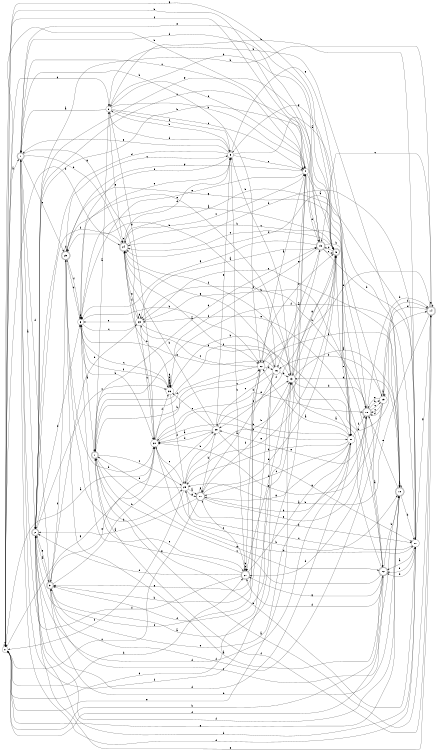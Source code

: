 digraph n24_6 {
__start0 [label="" shape="none"];

rankdir=LR;
size="8,5";

s0 [style="filled", color="black", fillcolor="white" shape="circle", label="0"];
s1 [style="rounded,filled", color="black", fillcolor="white" shape="doublecircle", label="1"];
s2 [style="rounded,filled", color="black", fillcolor="white" shape="doublecircle", label="2"];
s3 [style="rounded,filled", color="black", fillcolor="white" shape="doublecircle", label="3"];
s4 [style="filled", color="black", fillcolor="white" shape="circle", label="4"];
s5 [style="rounded,filled", color="black", fillcolor="white" shape="doublecircle", label="5"];
s6 [style="filled", color="black", fillcolor="white" shape="circle", label="6"];
s7 [style="rounded,filled", color="black", fillcolor="white" shape="doublecircle", label="7"];
s8 [style="filled", color="black", fillcolor="white" shape="circle", label="8"];
s9 [style="filled", color="black", fillcolor="white" shape="circle", label="9"];
s10 [style="rounded,filled", color="black", fillcolor="white" shape="doublecircle", label="10"];
s11 [style="filled", color="black", fillcolor="white" shape="circle", label="11"];
s12 [style="rounded,filled", color="black", fillcolor="white" shape="doublecircle", label="12"];
s13 [style="filled", color="black", fillcolor="white" shape="circle", label="13"];
s14 [style="rounded,filled", color="black", fillcolor="white" shape="doublecircle", label="14"];
s15 [style="rounded,filled", color="black", fillcolor="white" shape="doublecircle", label="15"];
s16 [style="filled", color="black", fillcolor="white" shape="circle", label="16"];
s17 [style="rounded,filled", color="black", fillcolor="white" shape="doublecircle", label="17"];
s18 [style="rounded,filled", color="black", fillcolor="white" shape="doublecircle", label="18"];
s19 [style="filled", color="black", fillcolor="white" shape="circle", label="19"];
s20 [style="filled", color="black", fillcolor="white" shape="circle", label="20"];
s21 [style="filled", color="black", fillcolor="white" shape="circle", label="21"];
s22 [style="filled", color="black", fillcolor="white" shape="circle", label="22"];
s23 [style="filled", color="black", fillcolor="white" shape="circle", label="23"];
s24 [style="rounded,filled", color="black", fillcolor="white" shape="doublecircle", label="24"];
s25 [style="filled", color="black", fillcolor="white" shape="circle", label="25"];
s26 [style="filled", color="black", fillcolor="white" shape="circle", label="26"];
s27 [style="rounded,filled", color="black", fillcolor="white" shape="doublecircle", label="27"];
s28 [style="filled", color="black", fillcolor="white" shape="circle", label="28"];
s29 [style="rounded,filled", color="black", fillcolor="white" shape="doublecircle", label="29"];
s0 -> s1 [label="a"];
s0 -> s24 [label="b"];
s0 -> s0 [label="c"];
s0 -> s8 [label="d"];
s0 -> s13 [label="e"];
s0 -> s4 [label="f"];
s0 -> s20 [label="g"];
s0 -> s27 [label="h"];
s1 -> s2 [label="a"];
s1 -> s24 [label="b"];
s1 -> s29 [label="c"];
s1 -> s11 [label="d"];
s1 -> s5 [label="e"];
s1 -> s13 [label="f"];
s1 -> s20 [label="g"];
s1 -> s22 [label="h"];
s2 -> s3 [label="a"];
s2 -> s11 [label="b"];
s2 -> s26 [label="c"];
s2 -> s21 [label="d"];
s2 -> s14 [label="e"];
s2 -> s6 [label="f"];
s2 -> s5 [label="g"];
s2 -> s15 [label="h"];
s3 -> s4 [label="a"];
s3 -> s28 [label="b"];
s3 -> s10 [label="c"];
s3 -> s1 [label="d"];
s3 -> s20 [label="e"];
s3 -> s29 [label="f"];
s3 -> s2 [label="g"];
s3 -> s10 [label="h"];
s4 -> s5 [label="a"];
s4 -> s0 [label="b"];
s4 -> s1 [label="c"];
s4 -> s15 [label="d"];
s4 -> s6 [label="e"];
s4 -> s3 [label="f"];
s4 -> s29 [label="g"];
s4 -> s0 [label="h"];
s5 -> s6 [label="a"];
s5 -> s8 [label="b"];
s5 -> s24 [label="c"];
s5 -> s15 [label="d"];
s5 -> s21 [label="e"];
s5 -> s28 [label="f"];
s5 -> s0 [label="g"];
s5 -> s13 [label="h"];
s6 -> s7 [label="a"];
s6 -> s20 [label="b"];
s6 -> s23 [label="c"];
s6 -> s29 [label="d"];
s6 -> s9 [label="e"];
s6 -> s26 [label="f"];
s6 -> s6 [label="g"];
s6 -> s22 [label="h"];
s7 -> s8 [label="a"];
s7 -> s11 [label="b"];
s7 -> s25 [label="c"];
s7 -> s15 [label="d"];
s7 -> s27 [label="e"];
s7 -> s21 [label="f"];
s7 -> s12 [label="g"];
s7 -> s22 [label="h"];
s8 -> s1 [label="a"];
s8 -> s4 [label="b"];
s8 -> s4 [label="c"];
s8 -> s9 [label="d"];
s8 -> s4 [label="e"];
s8 -> s9 [label="f"];
s8 -> s24 [label="g"];
s8 -> s11 [label="h"];
s9 -> s10 [label="a"];
s9 -> s27 [label="b"];
s9 -> s4 [label="c"];
s9 -> s2 [label="d"];
s9 -> s1 [label="e"];
s9 -> s6 [label="f"];
s9 -> s19 [label="g"];
s9 -> s8 [label="h"];
s10 -> s10 [label="a"];
s10 -> s11 [label="b"];
s10 -> s23 [label="c"];
s10 -> s13 [label="d"];
s10 -> s18 [label="e"];
s10 -> s2 [label="f"];
s10 -> s0 [label="g"];
s10 -> s8 [label="h"];
s11 -> s12 [label="a"];
s11 -> s24 [label="b"];
s11 -> s25 [label="c"];
s11 -> s24 [label="d"];
s11 -> s12 [label="e"];
s11 -> s26 [label="f"];
s11 -> s14 [label="g"];
s11 -> s12 [label="h"];
s12 -> s13 [label="a"];
s12 -> s0 [label="b"];
s12 -> s7 [label="c"];
s12 -> s27 [label="d"];
s12 -> s23 [label="e"];
s12 -> s0 [label="f"];
s12 -> s27 [label="g"];
s12 -> s10 [label="h"];
s13 -> s10 [label="a"];
s13 -> s14 [label="b"];
s13 -> s9 [label="c"];
s13 -> s18 [label="d"];
s13 -> s4 [label="e"];
s13 -> s24 [label="f"];
s13 -> s5 [label="g"];
s13 -> s27 [label="h"];
s14 -> s7 [label="a"];
s14 -> s2 [label="b"];
s14 -> s15 [label="c"];
s14 -> s22 [label="d"];
s14 -> s19 [label="e"];
s14 -> s7 [label="f"];
s14 -> s14 [label="g"];
s14 -> s25 [label="h"];
s15 -> s16 [label="a"];
s15 -> s21 [label="b"];
s15 -> s2 [label="c"];
s15 -> s1 [label="d"];
s15 -> s5 [label="e"];
s15 -> s7 [label="f"];
s15 -> s6 [label="g"];
s15 -> s11 [label="h"];
s16 -> s17 [label="a"];
s16 -> s29 [label="b"];
s16 -> s28 [label="c"];
s16 -> s0 [label="d"];
s16 -> s6 [label="e"];
s16 -> s2 [label="f"];
s16 -> s24 [label="g"];
s16 -> s13 [label="h"];
s17 -> s2 [label="a"];
s17 -> s18 [label="b"];
s17 -> s0 [label="c"];
s17 -> s5 [label="d"];
s17 -> s18 [label="e"];
s17 -> s13 [label="f"];
s17 -> s17 [label="g"];
s17 -> s28 [label="h"];
s18 -> s12 [label="a"];
s18 -> s19 [label="b"];
s18 -> s19 [label="c"];
s18 -> s27 [label="d"];
s18 -> s28 [label="e"];
s18 -> s23 [label="f"];
s18 -> s9 [label="g"];
s18 -> s14 [label="h"];
s19 -> s19 [label="a"];
s19 -> s16 [label="b"];
s19 -> s18 [label="c"];
s19 -> s18 [label="d"];
s19 -> s18 [label="e"];
s19 -> s3 [label="f"];
s19 -> s20 [label="g"];
s19 -> s14 [label="h"];
s20 -> s0 [label="a"];
s20 -> s21 [label="b"];
s20 -> s15 [label="c"];
s20 -> s11 [label="d"];
s20 -> s18 [label="e"];
s20 -> s26 [label="f"];
s20 -> s8 [label="g"];
s20 -> s10 [label="h"];
s21 -> s22 [label="a"];
s21 -> s20 [label="b"];
s21 -> s17 [label="c"];
s21 -> s2 [label="d"];
s21 -> s3 [label="e"];
s21 -> s18 [label="f"];
s21 -> s17 [label="g"];
s21 -> s25 [label="h"];
s22 -> s4 [label="a"];
s22 -> s10 [label="b"];
s22 -> s23 [label="c"];
s22 -> s16 [label="d"];
s22 -> s5 [label="e"];
s22 -> s7 [label="f"];
s22 -> s3 [label="g"];
s22 -> s3 [label="h"];
s23 -> s15 [label="a"];
s23 -> s3 [label="b"];
s23 -> s20 [label="c"];
s23 -> s16 [label="d"];
s23 -> s6 [label="e"];
s23 -> s24 [label="f"];
s23 -> s23 [label="g"];
s23 -> s12 [label="h"];
s24 -> s22 [label="a"];
s24 -> s18 [label="b"];
s24 -> s4 [label="c"];
s24 -> s9 [label="d"];
s24 -> s24 [label="e"];
s24 -> s2 [label="f"];
s24 -> s23 [label="g"];
s24 -> s21 [label="h"];
s25 -> s17 [label="a"];
s25 -> s5 [label="b"];
s25 -> s20 [label="c"];
s25 -> s7 [label="d"];
s25 -> s5 [label="e"];
s25 -> s0 [label="f"];
s25 -> s17 [label="g"];
s25 -> s11 [label="h"];
s26 -> s26 [label="a"];
s26 -> s24 [label="b"];
s26 -> s6 [label="c"];
s26 -> s26 [label="d"];
s26 -> s26 [label="e"];
s26 -> s25 [label="f"];
s26 -> s26 [label="g"];
s26 -> s13 [label="h"];
s27 -> s21 [label="a"];
s27 -> s22 [label="b"];
s27 -> s17 [label="c"];
s27 -> s2 [label="d"];
s27 -> s27 [label="e"];
s27 -> s1 [label="f"];
s27 -> s6 [label="g"];
s27 -> s27 [label="h"];
s28 -> s20 [label="a"];
s28 -> s24 [label="b"];
s28 -> s26 [label="c"];
s28 -> s20 [label="d"];
s28 -> s9 [label="e"];
s28 -> s13 [label="f"];
s28 -> s11 [label="g"];
s28 -> s25 [label="h"];
s29 -> s12 [label="a"];
s29 -> s20 [label="b"];
s29 -> s9 [label="c"];
s29 -> s29 [label="d"];
s29 -> s13 [label="e"];
s29 -> s6 [label="f"];
s29 -> s21 [label="g"];
s29 -> s25 [label="h"];

}